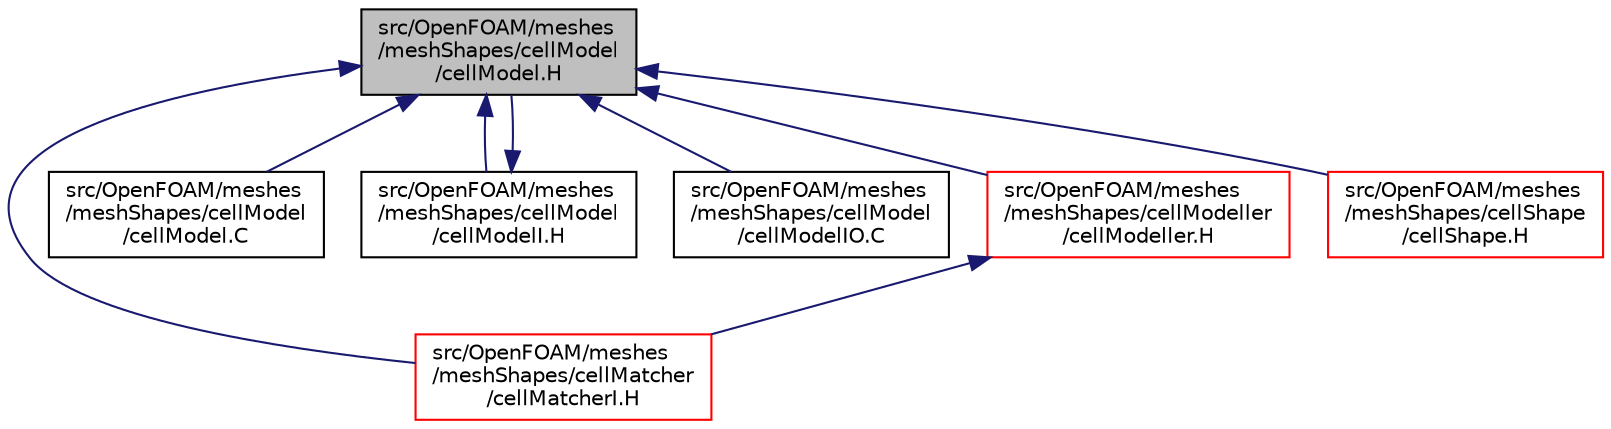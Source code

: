 digraph "src/OpenFOAM/meshes/meshShapes/cellModel/cellModel.H"
{
  bgcolor="transparent";
  edge [fontname="Helvetica",fontsize="10",labelfontname="Helvetica",labelfontsize="10"];
  node [fontname="Helvetica",fontsize="10",shape=record];
  Node1 [label="src/OpenFOAM/meshes\l/meshShapes/cellModel\l/cellModel.H",height=0.2,width=0.4,color="black", fillcolor="grey75", style="filled", fontcolor="black"];
  Node1 -> Node2 [dir="back",color="midnightblue",fontsize="10",style="solid",fontname="Helvetica"];
  Node2 [label="src/OpenFOAM/meshes\l/meshShapes/cellMatcher\l/cellMatcherI.H",height=0.2,width=0.4,color="red",URL="$a08807.html"];
  Node1 -> Node3 [dir="back",color="midnightblue",fontsize="10",style="solid",fontname="Helvetica"];
  Node3 [label="src/OpenFOAM/meshes\l/meshShapes/cellModel\l/cellModel.C",height=0.2,width=0.4,color="black",URL="$a08822.html"];
  Node1 -> Node4 [dir="back",color="midnightblue",fontsize="10",style="solid",fontname="Helvetica"];
  Node4 [label="src/OpenFOAM/meshes\l/meshShapes/cellModel\l/cellModelI.H",height=0.2,width=0.4,color="black",URL="$a08824.html"];
  Node4 -> Node1 [dir="back",color="midnightblue",fontsize="10",style="solid",fontname="Helvetica"];
  Node1 -> Node5 [dir="back",color="midnightblue",fontsize="10",style="solid",fontname="Helvetica"];
  Node5 [label="src/OpenFOAM/meshes\l/meshShapes/cellModel\l/cellModelIO.C",height=0.2,width=0.4,color="black",URL="$a08825.html"];
  Node1 -> Node6 [dir="back",color="midnightblue",fontsize="10",style="solid",fontname="Helvetica"];
  Node6 [label="src/OpenFOAM/meshes\l/meshShapes/cellModeller\l/cellModeller.H",height=0.2,width=0.4,color="red",URL="$a08827.html"];
  Node6 -> Node2 [dir="back",color="midnightblue",fontsize="10",style="solid",fontname="Helvetica"];
  Node1 -> Node7 [dir="back",color="midnightblue",fontsize="10",style="solid",fontname="Helvetica"];
  Node7 [label="src/OpenFOAM/meshes\l/meshShapes/cellShape\l/cellShape.H",height=0.2,width=0.4,color="red",URL="$a08830.html"];
}
